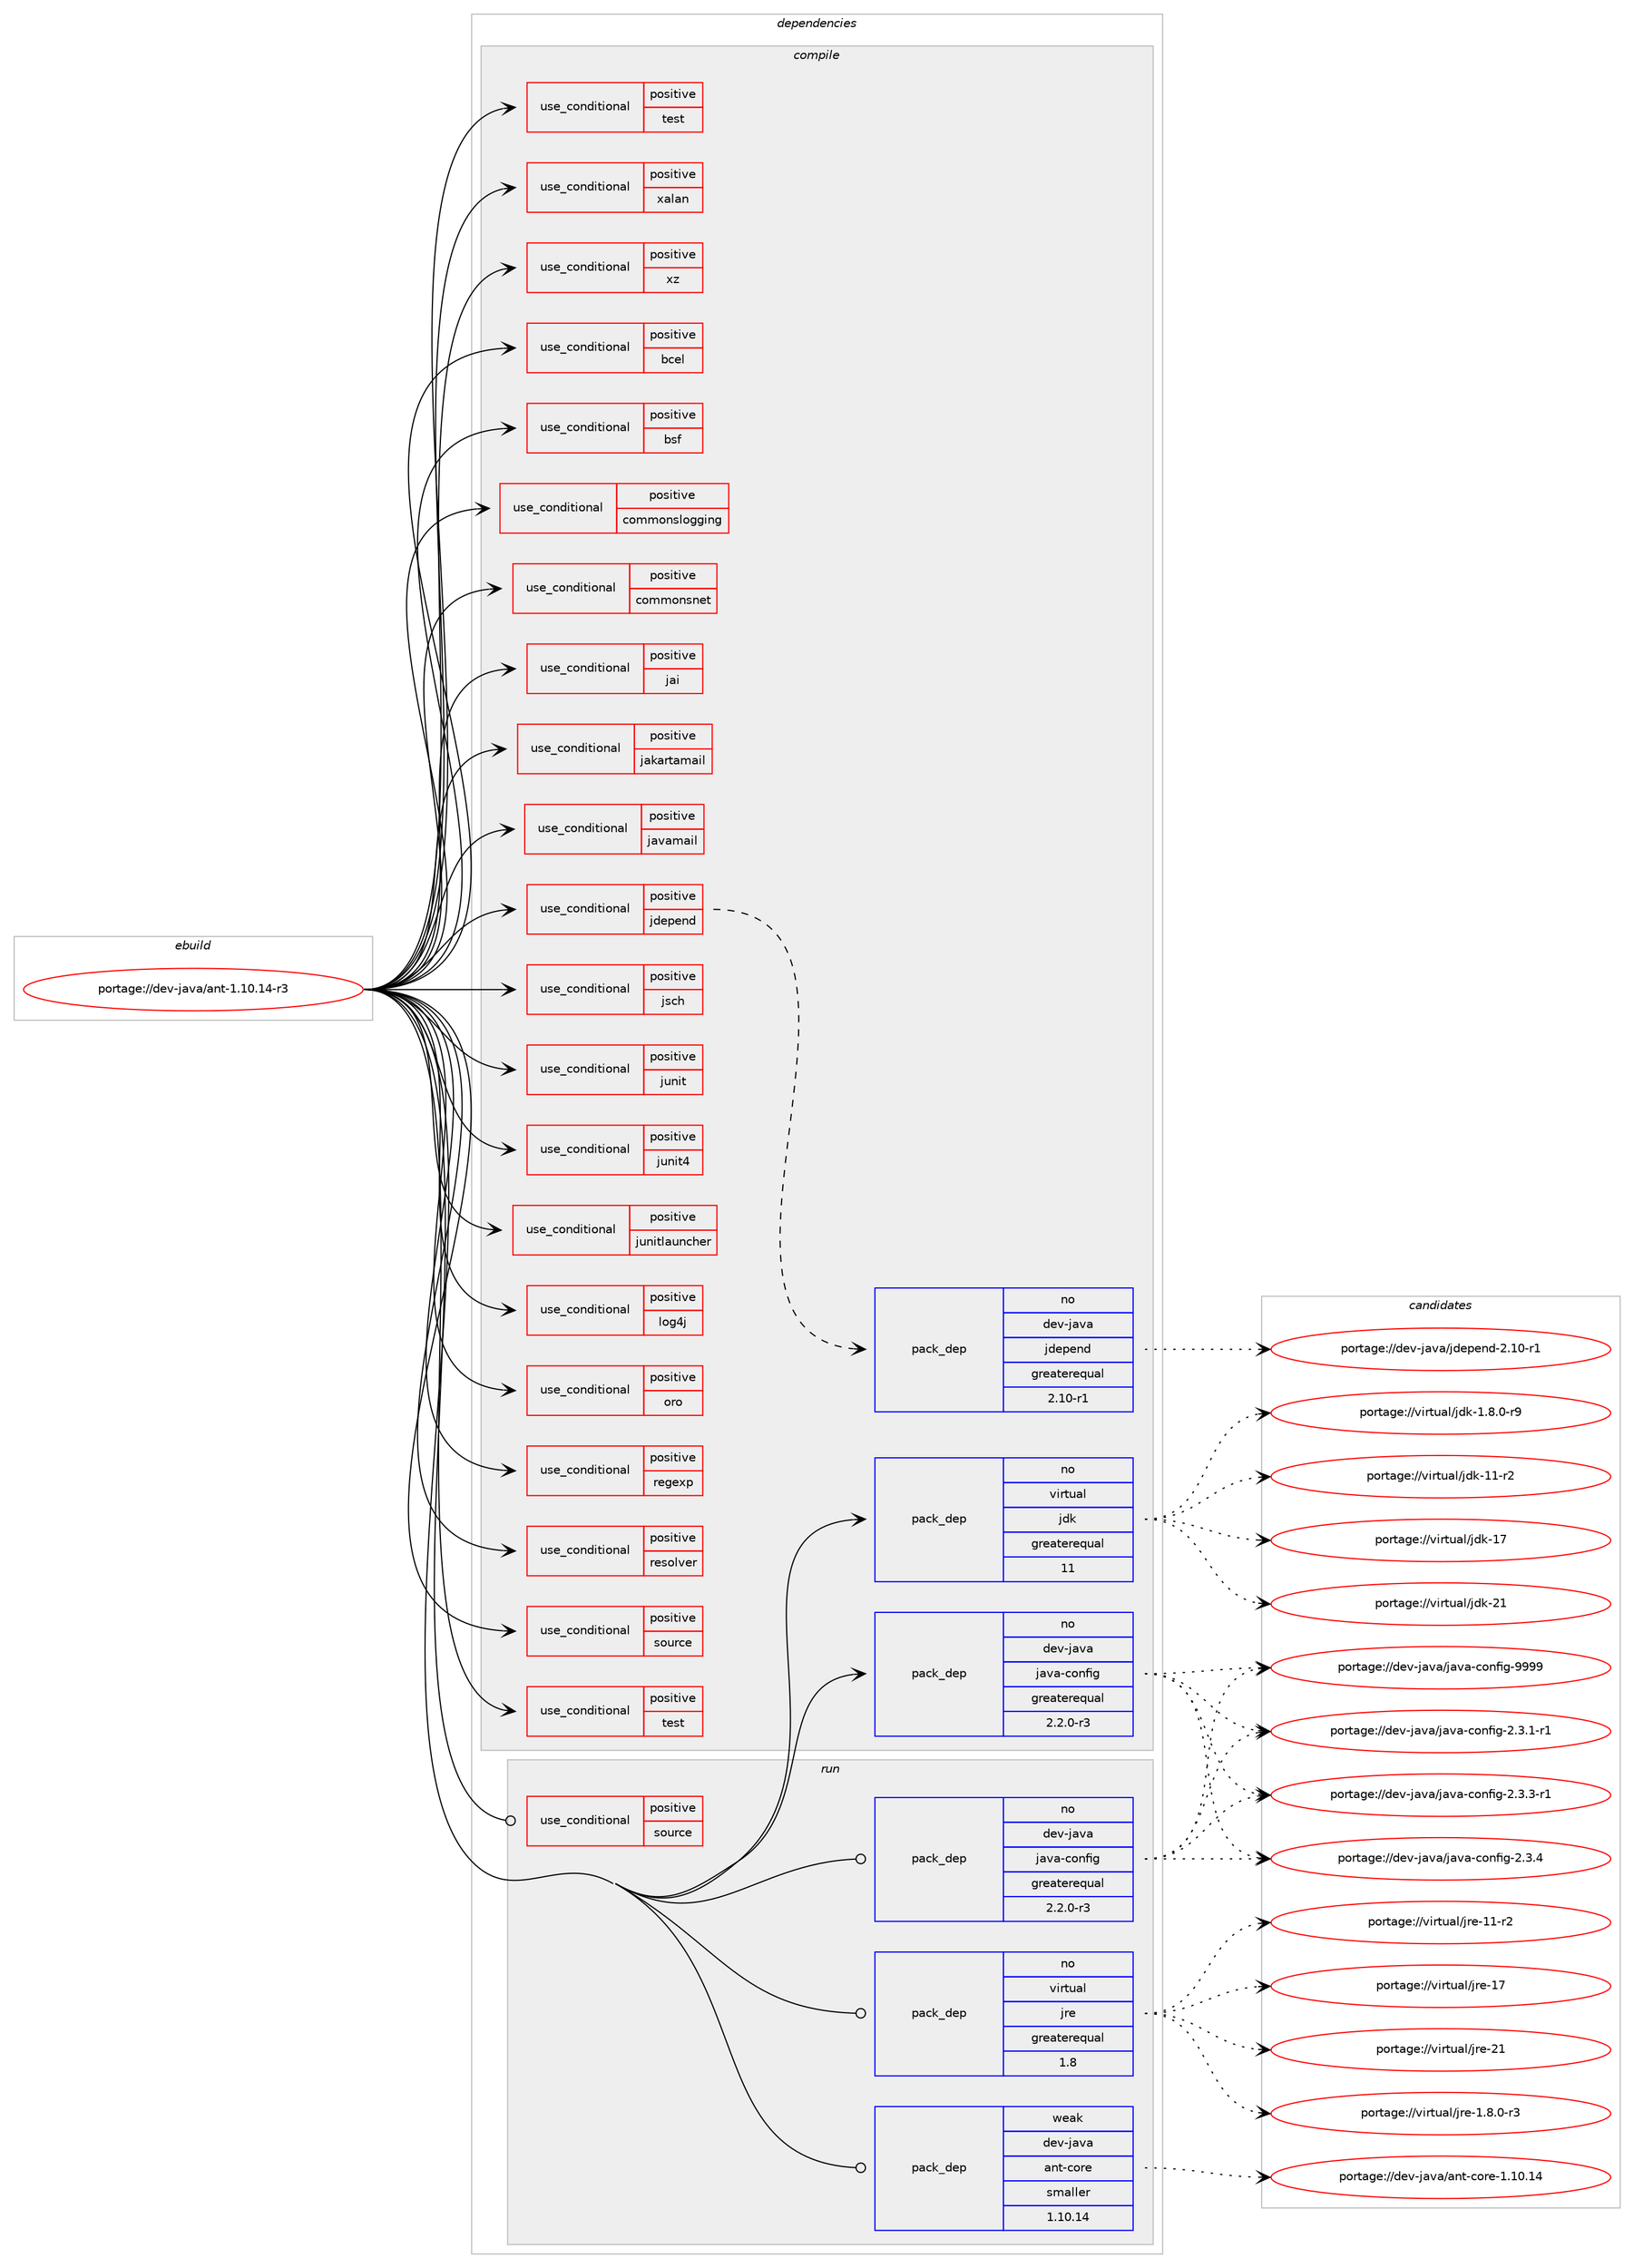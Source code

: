 digraph prolog {

# *************
# Graph options
# *************

newrank=true;
concentrate=true;
compound=true;
graph [rankdir=LR,fontname=Helvetica,fontsize=10,ranksep=1.5];#, ranksep=2.5, nodesep=0.2];
edge  [arrowhead=vee];
node  [fontname=Helvetica,fontsize=10];

# **********
# The ebuild
# **********

subgraph cluster_leftcol {
color=gray;
rank=same;
label=<<i>ebuild</i>>;
id [label="portage://dev-java/ant-1.10.14-r3", color=red, width=4, href="../dev-java/ant-1.10.14-r3.svg"];
}

# ****************
# The dependencies
# ****************

subgraph cluster_midcol {
color=gray;
label=<<i>dependencies</i>>;
subgraph cluster_compile {
fillcolor="#eeeeee";
style=filled;
label=<<i>compile</i>>;
subgraph cond20801 {
dependency46734 [label=<<TABLE BORDER="0" CELLBORDER="1" CELLSPACING="0" CELLPADDING="4"><TR><TD ROWSPAN="3" CELLPADDING="10">use_conditional</TD></TR><TR><TD>positive</TD></TR><TR><TD>bcel</TD></TR></TABLE>>, shape=none, color=red];
# *** BEGIN UNKNOWN DEPENDENCY TYPE (TODO) ***
# dependency46734 -> package_dependency(portage://dev-java/ant-1.10.14-r3,install,no,dev-java,bcel,none,[,,],[slot(0)],[])
# *** END UNKNOWN DEPENDENCY TYPE (TODO) ***

}
id:e -> dependency46734:w [weight=20,style="solid",arrowhead="vee"];
subgraph cond20802 {
dependency46735 [label=<<TABLE BORDER="0" CELLBORDER="1" CELLSPACING="0" CELLPADDING="4"><TR><TD ROWSPAN="3" CELLPADDING="10">use_conditional</TD></TR><TR><TD>positive</TD></TR><TR><TD>bsf</TD></TR></TABLE>>, shape=none, color=red];
# *** BEGIN UNKNOWN DEPENDENCY TYPE (TODO) ***
# dependency46735 -> package_dependency(portage://dev-java/ant-1.10.14-r3,install,no,dev-java,bsf,none,[,,],[slot(2.3)],[])
# *** END UNKNOWN DEPENDENCY TYPE (TODO) ***

}
id:e -> dependency46735:w [weight=20,style="solid",arrowhead="vee"];
subgraph cond20803 {
dependency46736 [label=<<TABLE BORDER="0" CELLBORDER="1" CELLSPACING="0" CELLPADDING="4"><TR><TD ROWSPAN="3" CELLPADDING="10">use_conditional</TD></TR><TR><TD>positive</TD></TR><TR><TD>commonslogging</TD></TR></TABLE>>, shape=none, color=red];
# *** BEGIN UNKNOWN DEPENDENCY TYPE (TODO) ***
# dependency46736 -> package_dependency(portage://dev-java/ant-1.10.14-r3,install,no,dev-java,commons-logging,none,[,,],[slot(0)],[])
# *** END UNKNOWN DEPENDENCY TYPE (TODO) ***

}
id:e -> dependency46736:w [weight=20,style="solid",arrowhead="vee"];
subgraph cond20804 {
dependency46737 [label=<<TABLE BORDER="0" CELLBORDER="1" CELLSPACING="0" CELLPADDING="4"><TR><TD ROWSPAN="3" CELLPADDING="10">use_conditional</TD></TR><TR><TD>positive</TD></TR><TR><TD>commonsnet</TD></TR></TABLE>>, shape=none, color=red];
# *** BEGIN UNKNOWN DEPENDENCY TYPE (TODO) ***
# dependency46737 -> package_dependency(portage://dev-java/ant-1.10.14-r3,install,no,dev-java,commons-net,none,[,,],[slot(0)],[])
# *** END UNKNOWN DEPENDENCY TYPE (TODO) ***

}
id:e -> dependency46737:w [weight=20,style="solid",arrowhead="vee"];
subgraph cond20805 {
dependency46738 [label=<<TABLE BORDER="0" CELLBORDER="1" CELLSPACING="0" CELLPADDING="4"><TR><TD ROWSPAN="3" CELLPADDING="10">use_conditional</TD></TR><TR><TD>positive</TD></TR><TR><TD>jai</TD></TR></TABLE>>, shape=none, color=red];
# *** BEGIN UNKNOWN DEPENDENCY TYPE (TODO) ***
# dependency46738 -> package_dependency(portage://dev-java/ant-1.10.14-r3,install,no,dev-java,sun-jai-bin,none,[,,],[slot(0)],[])
# *** END UNKNOWN DEPENDENCY TYPE (TODO) ***

}
id:e -> dependency46738:w [weight=20,style="solid",arrowhead="vee"];
subgraph cond20806 {
dependency46739 [label=<<TABLE BORDER="0" CELLBORDER="1" CELLSPACING="0" CELLPADDING="4"><TR><TD ROWSPAN="3" CELLPADDING="10">use_conditional</TD></TR><TR><TD>positive</TD></TR><TR><TD>jakartamail</TD></TR></TABLE>>, shape=none, color=red];
# *** BEGIN UNKNOWN DEPENDENCY TYPE (TODO) ***
# dependency46739 -> package_dependency(portage://dev-java/ant-1.10.14-r3,install,no,dev-java,jakarta-mail,none,[,,],[slot(0)],[])
# *** END UNKNOWN DEPENDENCY TYPE (TODO) ***

}
id:e -> dependency46739:w [weight=20,style="solid",arrowhead="vee"];
subgraph cond20807 {
dependency46740 [label=<<TABLE BORDER="0" CELLBORDER="1" CELLSPACING="0" CELLPADDING="4"><TR><TD ROWSPAN="3" CELLPADDING="10">use_conditional</TD></TR><TR><TD>positive</TD></TR><TR><TD>javamail</TD></TR></TABLE>>, shape=none, color=red];
# *** BEGIN UNKNOWN DEPENDENCY TYPE (TODO) ***
# dependency46740 -> package_dependency(portage://dev-java/ant-1.10.14-r3,install,no,dev-java,jakarta-activation-api,none,[,,],[slot(1)],[])
# *** END UNKNOWN DEPENDENCY TYPE (TODO) ***

# *** BEGIN UNKNOWN DEPENDENCY TYPE (TODO) ***
# dependency46740 -> package_dependency(portage://dev-java/ant-1.10.14-r3,install,no,dev-java,javax-mail,none,[,,],[slot(0)],[])
# *** END UNKNOWN DEPENDENCY TYPE (TODO) ***

}
id:e -> dependency46740:w [weight=20,style="solid",arrowhead="vee"];
subgraph cond20808 {
dependency46741 [label=<<TABLE BORDER="0" CELLBORDER="1" CELLSPACING="0" CELLPADDING="4"><TR><TD ROWSPAN="3" CELLPADDING="10">use_conditional</TD></TR><TR><TD>positive</TD></TR><TR><TD>jdepend</TD></TR></TABLE>>, shape=none, color=red];
subgraph pack24909 {
dependency46742 [label=<<TABLE BORDER="0" CELLBORDER="1" CELLSPACING="0" CELLPADDING="4" WIDTH="220"><TR><TD ROWSPAN="6" CELLPADDING="30">pack_dep</TD></TR><TR><TD WIDTH="110">no</TD></TR><TR><TD>dev-java</TD></TR><TR><TD>jdepend</TD></TR><TR><TD>greaterequal</TD></TR><TR><TD>2.10-r1</TD></TR></TABLE>>, shape=none, color=blue];
}
dependency46741:e -> dependency46742:w [weight=20,style="dashed",arrowhead="vee"];
}
id:e -> dependency46741:w [weight=20,style="solid",arrowhead="vee"];
subgraph cond20809 {
dependency46743 [label=<<TABLE BORDER="0" CELLBORDER="1" CELLSPACING="0" CELLPADDING="4"><TR><TD ROWSPAN="3" CELLPADDING="10">use_conditional</TD></TR><TR><TD>positive</TD></TR><TR><TD>jsch</TD></TR></TABLE>>, shape=none, color=red];
# *** BEGIN UNKNOWN DEPENDENCY TYPE (TODO) ***
# dependency46743 -> package_dependency(portage://dev-java/ant-1.10.14-r3,install,no,dev-java,jsch,none,[,,],[slot(0)],[])
# *** END UNKNOWN DEPENDENCY TYPE (TODO) ***

}
id:e -> dependency46743:w [weight=20,style="solid",arrowhead="vee"];
subgraph cond20810 {
dependency46744 [label=<<TABLE BORDER="0" CELLBORDER="1" CELLSPACING="0" CELLPADDING="4"><TR><TD ROWSPAN="3" CELLPADDING="10">use_conditional</TD></TR><TR><TD>positive</TD></TR><TR><TD>junit</TD></TR></TABLE>>, shape=none, color=red];
# *** BEGIN UNKNOWN DEPENDENCY TYPE (TODO) ***
# dependency46744 -> package_dependency(portage://dev-java/ant-1.10.14-r3,install,no,dev-java,junit,none,[,,],[slot(4)],[])
# *** END UNKNOWN DEPENDENCY TYPE (TODO) ***

}
id:e -> dependency46744:w [weight=20,style="solid",arrowhead="vee"];
subgraph cond20811 {
dependency46745 [label=<<TABLE BORDER="0" CELLBORDER="1" CELLSPACING="0" CELLPADDING="4"><TR><TD ROWSPAN="3" CELLPADDING="10">use_conditional</TD></TR><TR><TD>positive</TD></TR><TR><TD>junit4</TD></TR></TABLE>>, shape=none, color=red];
# *** BEGIN UNKNOWN DEPENDENCY TYPE (TODO) ***
# dependency46745 -> package_dependency(portage://dev-java/ant-1.10.14-r3,install,no,dev-java,junit,none,[,,],[slot(4)],[])
# *** END UNKNOWN DEPENDENCY TYPE (TODO) ***

}
id:e -> dependency46745:w [weight=20,style="solid",arrowhead="vee"];
subgraph cond20812 {
dependency46746 [label=<<TABLE BORDER="0" CELLBORDER="1" CELLSPACING="0" CELLPADDING="4"><TR><TD ROWSPAN="3" CELLPADDING="10">use_conditional</TD></TR><TR><TD>positive</TD></TR><TR><TD>junitlauncher</TD></TR></TABLE>>, shape=none, color=red];
# *** BEGIN UNKNOWN DEPENDENCY TYPE (TODO) ***
# dependency46746 -> package_dependency(portage://dev-java/ant-1.10.14-r3,install,no,dev-java,junit,none,[,,],[slot(5)],[use(enable(vintage),none)])
# *** END UNKNOWN DEPENDENCY TYPE (TODO) ***

}
id:e -> dependency46746:w [weight=20,style="solid",arrowhead="vee"];
subgraph cond20813 {
dependency46747 [label=<<TABLE BORDER="0" CELLBORDER="1" CELLSPACING="0" CELLPADDING="4"><TR><TD ROWSPAN="3" CELLPADDING="10">use_conditional</TD></TR><TR><TD>positive</TD></TR><TR><TD>log4j</TD></TR></TABLE>>, shape=none, color=red];
# *** BEGIN UNKNOWN DEPENDENCY TYPE (TODO) ***
# dependency46747 -> package_dependency(portage://dev-java/ant-1.10.14-r3,install,no,dev-java,log4j-12-api,none,[,,],[slot(2)],[])
# *** END UNKNOWN DEPENDENCY TYPE (TODO) ***

}
id:e -> dependency46747:w [weight=20,style="solid",arrowhead="vee"];
subgraph cond20814 {
dependency46748 [label=<<TABLE BORDER="0" CELLBORDER="1" CELLSPACING="0" CELLPADDING="4"><TR><TD ROWSPAN="3" CELLPADDING="10">use_conditional</TD></TR><TR><TD>positive</TD></TR><TR><TD>oro</TD></TR></TABLE>>, shape=none, color=red];
# *** BEGIN UNKNOWN DEPENDENCY TYPE (TODO) ***
# dependency46748 -> package_dependency(portage://dev-java/ant-1.10.14-r3,install,no,dev-java,jakarta-oro,none,[,,],[slot(2.0)],[])
# *** END UNKNOWN DEPENDENCY TYPE (TODO) ***

}
id:e -> dependency46748:w [weight=20,style="solid",arrowhead="vee"];
subgraph cond20815 {
dependency46749 [label=<<TABLE BORDER="0" CELLBORDER="1" CELLSPACING="0" CELLPADDING="4"><TR><TD ROWSPAN="3" CELLPADDING="10">use_conditional</TD></TR><TR><TD>positive</TD></TR><TR><TD>regexp</TD></TR></TABLE>>, shape=none, color=red];
# *** BEGIN UNKNOWN DEPENDENCY TYPE (TODO) ***
# dependency46749 -> package_dependency(portage://dev-java/ant-1.10.14-r3,install,no,dev-java,jakarta-regexp,none,[,,],[slot(1.4)],[])
# *** END UNKNOWN DEPENDENCY TYPE (TODO) ***

}
id:e -> dependency46749:w [weight=20,style="solid",arrowhead="vee"];
subgraph cond20816 {
dependency46750 [label=<<TABLE BORDER="0" CELLBORDER="1" CELLSPACING="0" CELLPADDING="4"><TR><TD ROWSPAN="3" CELLPADDING="10">use_conditional</TD></TR><TR><TD>positive</TD></TR><TR><TD>resolver</TD></TR></TABLE>>, shape=none, color=red];
# *** BEGIN UNKNOWN DEPENDENCY TYPE (TODO) ***
# dependency46750 -> package_dependency(portage://dev-java/ant-1.10.14-r3,install,no,dev-java,xml-commons-resolver,none,[,,],[slot(0)],[])
# *** END UNKNOWN DEPENDENCY TYPE (TODO) ***

}
id:e -> dependency46750:w [weight=20,style="solid",arrowhead="vee"];
subgraph cond20817 {
dependency46751 [label=<<TABLE BORDER="0" CELLBORDER="1" CELLSPACING="0" CELLPADDING="4"><TR><TD ROWSPAN="3" CELLPADDING="10">use_conditional</TD></TR><TR><TD>positive</TD></TR><TR><TD>source</TD></TR></TABLE>>, shape=none, color=red];
# *** BEGIN UNKNOWN DEPENDENCY TYPE (TODO) ***
# dependency46751 -> package_dependency(portage://dev-java/ant-1.10.14-r3,install,no,app-arch,zip,none,[,,],[],[])
# *** END UNKNOWN DEPENDENCY TYPE (TODO) ***

}
id:e -> dependency46751:w [weight=20,style="solid",arrowhead="vee"];
subgraph cond20818 {
dependency46752 [label=<<TABLE BORDER="0" CELLBORDER="1" CELLSPACING="0" CELLPADDING="4"><TR><TD ROWSPAN="3" CELLPADDING="10">use_conditional</TD></TR><TR><TD>positive</TD></TR><TR><TD>test</TD></TR></TABLE>>, shape=none, color=red];
# *** BEGIN UNKNOWN DEPENDENCY TYPE (TODO) ***
# dependency46752 -> package_dependency(portage://dev-java/ant-1.10.14-r3,install,no,dev-java,antunit,none,[,,],[slot(0)],[])
# *** END UNKNOWN DEPENDENCY TYPE (TODO) ***

# *** BEGIN UNKNOWN DEPENDENCY TYPE (TODO) ***
# dependency46752 -> package_dependency(portage://dev-java/ant-1.10.14-r3,install,no,dev-java,bsf,none,[,,],[slot(2.3)],[use(enable(javascript),none)])
# *** END UNKNOWN DEPENDENCY TYPE (TODO) ***

# *** BEGIN UNKNOWN DEPENDENCY TYPE (TODO) ***
# dependency46752 -> package_dependency(portage://dev-java/ant-1.10.14-r3,install,no,dev-java,bsh,none,[,,],[slot(0)],[])
# *** END UNKNOWN DEPENDENCY TYPE (TODO) ***

# *** BEGIN UNKNOWN DEPENDENCY TYPE (TODO) ***
# dependency46752 -> package_dependency(portage://dev-java/ant-1.10.14-r3,install,no,dev-java,hamcrest-library,none,[,,],[slot(1.3)],[])
# *** END UNKNOWN DEPENDENCY TYPE (TODO) ***

# *** BEGIN UNKNOWN DEPENDENCY TYPE (TODO) ***
# dependency46752 -> package_dependency(portage://dev-java/ant-1.10.14-r3,install,no,dev-java,xerces,none,[,,],[slot(2)],[])
# *** END UNKNOWN DEPENDENCY TYPE (TODO) ***

}
id:e -> dependency46752:w [weight=20,style="solid",arrowhead="vee"];
subgraph cond20819 {
dependency46753 [label=<<TABLE BORDER="0" CELLBORDER="1" CELLSPACING="0" CELLPADDING="4"><TR><TD ROWSPAN="3" CELLPADDING="10">use_conditional</TD></TR><TR><TD>positive</TD></TR><TR><TD>test</TD></TR></TABLE>>, shape=none, color=red];
# *** BEGIN UNKNOWN DEPENDENCY TYPE (TODO) ***
# dependency46753 -> package_dependency(portage://dev-java/ant-1.10.14-r3,install,no,dev-java,junit,none,[,,],[slot(4)],[])
# *** END UNKNOWN DEPENDENCY TYPE (TODO) ***

}
id:e -> dependency46753:w [weight=20,style="solid",arrowhead="vee"];
subgraph cond20820 {
dependency46754 [label=<<TABLE BORDER="0" CELLBORDER="1" CELLSPACING="0" CELLPADDING="4"><TR><TD ROWSPAN="3" CELLPADDING="10">use_conditional</TD></TR><TR><TD>positive</TD></TR><TR><TD>xalan</TD></TR></TABLE>>, shape=none, color=red];
# *** BEGIN UNKNOWN DEPENDENCY TYPE (TODO) ***
# dependency46754 -> package_dependency(portage://dev-java/ant-1.10.14-r3,install,no,dev-java,xalan,none,[,,],[slot(0)],[])
# *** END UNKNOWN DEPENDENCY TYPE (TODO) ***

# *** BEGIN UNKNOWN DEPENDENCY TYPE (TODO) ***
# dependency46754 -> package_dependency(portage://dev-java/ant-1.10.14-r3,install,no,dev-java,xalan-serializer,none,[,,],[slot(0)],[])
# *** END UNKNOWN DEPENDENCY TYPE (TODO) ***

}
id:e -> dependency46754:w [weight=20,style="solid",arrowhead="vee"];
subgraph cond20821 {
dependency46755 [label=<<TABLE BORDER="0" CELLBORDER="1" CELLSPACING="0" CELLPADDING="4"><TR><TD ROWSPAN="3" CELLPADDING="10">use_conditional</TD></TR><TR><TD>positive</TD></TR><TR><TD>xz</TD></TR></TABLE>>, shape=none, color=red];
# *** BEGIN UNKNOWN DEPENDENCY TYPE (TODO) ***
# dependency46755 -> package_dependency(portage://dev-java/ant-1.10.14-r3,install,no,dev-java,xz-java,none,[,,],[slot(0)],[])
# *** END UNKNOWN DEPENDENCY TYPE (TODO) ***

}
id:e -> dependency46755:w [weight=20,style="solid",arrowhead="vee"];
subgraph pack24910 {
dependency46756 [label=<<TABLE BORDER="0" CELLBORDER="1" CELLSPACING="0" CELLPADDING="4" WIDTH="220"><TR><TD ROWSPAN="6" CELLPADDING="30">pack_dep</TD></TR><TR><TD WIDTH="110">no</TD></TR><TR><TD>dev-java</TD></TR><TR><TD>java-config</TD></TR><TR><TD>greaterequal</TD></TR><TR><TD>2.2.0-r3</TD></TR></TABLE>>, shape=none, color=blue];
}
id:e -> dependency46756:w [weight=20,style="solid",arrowhead="vee"];
subgraph pack24911 {
dependency46757 [label=<<TABLE BORDER="0" CELLBORDER="1" CELLSPACING="0" CELLPADDING="4" WIDTH="220"><TR><TD ROWSPAN="6" CELLPADDING="30">pack_dep</TD></TR><TR><TD WIDTH="110">no</TD></TR><TR><TD>virtual</TD></TR><TR><TD>jdk</TD></TR><TR><TD>greaterequal</TD></TR><TR><TD>11</TD></TR></TABLE>>, shape=none, color=blue];
}
id:e -> dependency46757:w [weight=20,style="solid",arrowhead="vee"];
}
subgraph cluster_compileandrun {
fillcolor="#eeeeee";
style=filled;
label=<<i>compile and run</i>>;
}
subgraph cluster_run {
fillcolor="#eeeeee";
style=filled;
label=<<i>run</i>>;
subgraph cond20822 {
dependency46758 [label=<<TABLE BORDER="0" CELLBORDER="1" CELLSPACING="0" CELLPADDING="4"><TR><TD ROWSPAN="3" CELLPADDING="10">use_conditional</TD></TR><TR><TD>positive</TD></TR><TR><TD>source</TD></TR></TABLE>>, shape=none, color=red];
# *** BEGIN UNKNOWN DEPENDENCY TYPE (TODO) ***
# dependency46758 -> package_dependency(portage://dev-java/ant-1.10.14-r3,run,no,app-arch,zip,none,[,,],[],[])
# *** END UNKNOWN DEPENDENCY TYPE (TODO) ***

}
id:e -> dependency46758:w [weight=20,style="solid",arrowhead="odot"];
subgraph pack24912 {
dependency46759 [label=<<TABLE BORDER="0" CELLBORDER="1" CELLSPACING="0" CELLPADDING="4" WIDTH="220"><TR><TD ROWSPAN="6" CELLPADDING="30">pack_dep</TD></TR><TR><TD WIDTH="110">no</TD></TR><TR><TD>dev-java</TD></TR><TR><TD>java-config</TD></TR><TR><TD>greaterequal</TD></TR><TR><TD>2.2.0-r3</TD></TR></TABLE>>, shape=none, color=blue];
}
id:e -> dependency46759:w [weight=20,style="solid",arrowhead="odot"];
subgraph pack24913 {
dependency46760 [label=<<TABLE BORDER="0" CELLBORDER="1" CELLSPACING="0" CELLPADDING="4" WIDTH="220"><TR><TD ROWSPAN="6" CELLPADDING="30">pack_dep</TD></TR><TR><TD WIDTH="110">no</TD></TR><TR><TD>virtual</TD></TR><TR><TD>jre</TD></TR><TR><TD>greaterequal</TD></TR><TR><TD>1.8</TD></TR></TABLE>>, shape=none, color=blue];
}
id:e -> dependency46760:w [weight=20,style="solid",arrowhead="odot"];
# *** BEGIN UNKNOWN DEPENDENCY TYPE (TODO) ***
# id -> package_dependency(portage://dev-java/ant-1.10.14-r3,run,weak,dev-java,ant-antlr,none,[,,],[],[])
# *** END UNKNOWN DEPENDENCY TYPE (TODO) ***

# *** BEGIN UNKNOWN DEPENDENCY TYPE (TODO) ***
# id -> package_dependency(portage://dev-java/ant-1.10.14-r3,run,weak,dev-java,ant-apache-bcel,none,[,,],[],[])
# *** END UNKNOWN DEPENDENCY TYPE (TODO) ***

# *** BEGIN UNKNOWN DEPENDENCY TYPE (TODO) ***
# id -> package_dependency(portage://dev-java/ant-1.10.14-r3,run,weak,dev-java,ant-apache-bsf,none,[,,],[],[])
# *** END UNKNOWN DEPENDENCY TYPE (TODO) ***

# *** BEGIN UNKNOWN DEPENDENCY TYPE (TODO) ***
# id -> package_dependency(portage://dev-java/ant-1.10.14-r3,run,weak,dev-java,ant-apache-log4j,none,[,,],[],[])
# *** END UNKNOWN DEPENDENCY TYPE (TODO) ***

# *** BEGIN UNKNOWN DEPENDENCY TYPE (TODO) ***
# id -> package_dependency(portage://dev-java/ant-1.10.14-r3,run,weak,dev-java,ant-apache-oro,none,[,,],[],[])
# *** END UNKNOWN DEPENDENCY TYPE (TODO) ***

# *** BEGIN UNKNOWN DEPENDENCY TYPE (TODO) ***
# id -> package_dependency(portage://dev-java/ant-1.10.14-r3,run,weak,dev-java,ant-apache-regexp,none,[,,],[],[])
# *** END UNKNOWN DEPENDENCY TYPE (TODO) ***

# *** BEGIN UNKNOWN DEPENDENCY TYPE (TODO) ***
# id -> package_dependency(portage://dev-java/ant-1.10.14-r3,run,weak,dev-java,ant-apache-resolver,none,[,,],[],[])
# *** END UNKNOWN DEPENDENCY TYPE (TODO) ***

# *** BEGIN UNKNOWN DEPENDENCY TYPE (TODO) ***
# id -> package_dependency(portage://dev-java/ant-1.10.14-r3,run,weak,dev-java,ant-apache-xalan2,none,[,,],[],[])
# *** END UNKNOWN DEPENDENCY TYPE (TODO) ***

# *** BEGIN UNKNOWN DEPENDENCY TYPE (TODO) ***
# id -> package_dependency(portage://dev-java/ant-1.10.14-r3,run,weak,dev-java,ant-commons-logging,none,[,,],[],[])
# *** END UNKNOWN DEPENDENCY TYPE (TODO) ***

# *** BEGIN UNKNOWN DEPENDENCY TYPE (TODO) ***
# id -> package_dependency(portage://dev-java/ant-1.10.14-r3,run,weak,dev-java,ant-commons-net,none,[,,],[],[])
# *** END UNKNOWN DEPENDENCY TYPE (TODO) ***

subgraph pack24914 {
dependency46761 [label=<<TABLE BORDER="0" CELLBORDER="1" CELLSPACING="0" CELLPADDING="4" WIDTH="220"><TR><TD ROWSPAN="6" CELLPADDING="30">pack_dep</TD></TR><TR><TD WIDTH="110">weak</TD></TR><TR><TD>dev-java</TD></TR><TR><TD>ant-core</TD></TR><TR><TD>smaller</TD></TR><TR><TD>1.10.14</TD></TR></TABLE>>, shape=none, color=blue];
}
id:e -> dependency46761:w [weight=20,style="solid",arrowhead="odot"];
# *** BEGIN UNKNOWN DEPENDENCY TYPE (TODO) ***
# id -> package_dependency(portage://dev-java/ant-1.10.14-r3,run,weak,dev-java,ant-jai,none,[,,],[],[])
# *** END UNKNOWN DEPENDENCY TYPE (TODO) ***

# *** BEGIN UNKNOWN DEPENDENCY TYPE (TODO) ***
# id -> package_dependency(portage://dev-java/ant-1.10.14-r3,run,weak,dev-java,ant-javamail,none,[,,],[],[])
# *** END UNKNOWN DEPENDENCY TYPE (TODO) ***

# *** BEGIN UNKNOWN DEPENDENCY TYPE (TODO) ***
# id -> package_dependency(portage://dev-java/ant-1.10.14-r3,run,weak,dev-java,ant-jdepend,none,[,,],[],[])
# *** END UNKNOWN DEPENDENCY TYPE (TODO) ***

# *** BEGIN UNKNOWN DEPENDENCY TYPE (TODO) ***
# id -> package_dependency(portage://dev-java/ant-1.10.14-r3,run,weak,dev-java,ant-jmf,none,[,,],[],[])
# *** END UNKNOWN DEPENDENCY TYPE (TODO) ***

# *** BEGIN UNKNOWN DEPENDENCY TYPE (TODO) ***
# id -> package_dependency(portage://dev-java/ant-1.10.14-r3,run,weak,dev-java,ant-jsch,none,[,,],[],[])
# *** END UNKNOWN DEPENDENCY TYPE (TODO) ***

# *** BEGIN UNKNOWN DEPENDENCY TYPE (TODO) ***
# id -> package_dependency(portage://dev-java/ant-1.10.14-r3,run,weak,dev-java,ant-junit,none,[,,],[],[])
# *** END UNKNOWN DEPENDENCY TYPE (TODO) ***

# *** BEGIN UNKNOWN DEPENDENCY TYPE (TODO) ***
# id -> package_dependency(portage://dev-java/ant-1.10.14-r3,run,weak,dev-java,ant-junit4,none,[,,],[],[])
# *** END UNKNOWN DEPENDENCY TYPE (TODO) ***

# *** BEGIN UNKNOWN DEPENDENCY TYPE (TODO) ***
# id -> package_dependency(portage://dev-java/ant-1.10.14-r3,run,weak,dev-java,ant-junitlauncher,none,[,,],[],[])
# *** END UNKNOWN DEPENDENCY TYPE (TODO) ***

# *** BEGIN UNKNOWN DEPENDENCY TYPE (TODO) ***
# id -> package_dependency(portage://dev-java/ant-1.10.14-r3,run,weak,dev-java,ant-swing,none,[,,],[],[])
# *** END UNKNOWN DEPENDENCY TYPE (TODO) ***

# *** BEGIN UNKNOWN DEPENDENCY TYPE (TODO) ***
# id -> package_dependency(portage://dev-java/ant-1.10.14-r3,run,weak,dev-java,ant-testutil,none,[,,],[],[])
# *** END UNKNOWN DEPENDENCY TYPE (TODO) ***

# *** BEGIN UNKNOWN DEPENDENCY TYPE (TODO) ***
# id -> package_dependency(portage://dev-java/ant-1.10.14-r3,run,weak,dev-java,ant-xz,none,[,,],[],[])
# *** END UNKNOWN DEPENDENCY TYPE (TODO) ***

}
}

# **************
# The candidates
# **************

subgraph cluster_choices {
rank=same;
color=gray;
label=<<i>candidates</i>>;

subgraph choice24909 {
color=black;
nodesep=1;
choice1001011184510697118974710610010111210111010045504649484511449 [label="portage://dev-java/jdepend-2.10-r1", color=red, width=4,href="../dev-java/jdepend-2.10-r1.svg"];
dependency46742:e -> choice1001011184510697118974710610010111210111010045504649484511449:w [style=dotted,weight="100"];
}
subgraph choice24910 {
color=black;
nodesep=1;
choice10010111845106971189747106971189745991111101021051034550465146494511449 [label="portage://dev-java/java-config-2.3.1-r1", color=red, width=4,href="../dev-java/java-config-2.3.1-r1.svg"];
choice10010111845106971189747106971189745991111101021051034550465146514511449 [label="portage://dev-java/java-config-2.3.3-r1", color=red, width=4,href="../dev-java/java-config-2.3.3-r1.svg"];
choice1001011184510697118974710697118974599111110102105103455046514652 [label="portage://dev-java/java-config-2.3.4", color=red, width=4,href="../dev-java/java-config-2.3.4.svg"];
choice10010111845106971189747106971189745991111101021051034557575757 [label="portage://dev-java/java-config-9999", color=red, width=4,href="../dev-java/java-config-9999.svg"];
dependency46756:e -> choice10010111845106971189747106971189745991111101021051034550465146494511449:w [style=dotted,weight="100"];
dependency46756:e -> choice10010111845106971189747106971189745991111101021051034550465146514511449:w [style=dotted,weight="100"];
dependency46756:e -> choice1001011184510697118974710697118974599111110102105103455046514652:w [style=dotted,weight="100"];
dependency46756:e -> choice10010111845106971189747106971189745991111101021051034557575757:w [style=dotted,weight="100"];
}
subgraph choice24911 {
color=black;
nodesep=1;
choice11810511411611797108471061001074549465646484511457 [label="portage://virtual/jdk-1.8.0-r9", color=red, width=4,href="../virtual/jdk-1.8.0-r9.svg"];
choice11810511411611797108471061001074549494511450 [label="portage://virtual/jdk-11-r2", color=red, width=4,href="../virtual/jdk-11-r2.svg"];
choice1181051141161179710847106100107454955 [label="portage://virtual/jdk-17", color=red, width=4,href="../virtual/jdk-17.svg"];
choice1181051141161179710847106100107455049 [label="portage://virtual/jdk-21", color=red, width=4,href="../virtual/jdk-21.svg"];
dependency46757:e -> choice11810511411611797108471061001074549465646484511457:w [style=dotted,weight="100"];
dependency46757:e -> choice11810511411611797108471061001074549494511450:w [style=dotted,weight="100"];
dependency46757:e -> choice1181051141161179710847106100107454955:w [style=dotted,weight="100"];
dependency46757:e -> choice1181051141161179710847106100107455049:w [style=dotted,weight="100"];
}
subgraph choice24912 {
color=black;
nodesep=1;
choice10010111845106971189747106971189745991111101021051034550465146494511449 [label="portage://dev-java/java-config-2.3.1-r1", color=red, width=4,href="../dev-java/java-config-2.3.1-r1.svg"];
choice10010111845106971189747106971189745991111101021051034550465146514511449 [label="portage://dev-java/java-config-2.3.3-r1", color=red, width=4,href="../dev-java/java-config-2.3.3-r1.svg"];
choice1001011184510697118974710697118974599111110102105103455046514652 [label="portage://dev-java/java-config-2.3.4", color=red, width=4,href="../dev-java/java-config-2.3.4.svg"];
choice10010111845106971189747106971189745991111101021051034557575757 [label="portage://dev-java/java-config-9999", color=red, width=4,href="../dev-java/java-config-9999.svg"];
dependency46759:e -> choice10010111845106971189747106971189745991111101021051034550465146494511449:w [style=dotted,weight="100"];
dependency46759:e -> choice10010111845106971189747106971189745991111101021051034550465146514511449:w [style=dotted,weight="100"];
dependency46759:e -> choice1001011184510697118974710697118974599111110102105103455046514652:w [style=dotted,weight="100"];
dependency46759:e -> choice10010111845106971189747106971189745991111101021051034557575757:w [style=dotted,weight="100"];
}
subgraph choice24913 {
color=black;
nodesep=1;
choice11810511411611797108471061141014549465646484511451 [label="portage://virtual/jre-1.8.0-r3", color=red, width=4,href="../virtual/jre-1.8.0-r3.svg"];
choice11810511411611797108471061141014549494511450 [label="portage://virtual/jre-11-r2", color=red, width=4,href="../virtual/jre-11-r2.svg"];
choice1181051141161179710847106114101454955 [label="portage://virtual/jre-17", color=red, width=4,href="../virtual/jre-17.svg"];
choice1181051141161179710847106114101455049 [label="portage://virtual/jre-21", color=red, width=4,href="../virtual/jre-21.svg"];
dependency46760:e -> choice11810511411611797108471061141014549465646484511451:w [style=dotted,weight="100"];
dependency46760:e -> choice11810511411611797108471061141014549494511450:w [style=dotted,weight="100"];
dependency46760:e -> choice1181051141161179710847106114101454955:w [style=dotted,weight="100"];
dependency46760:e -> choice1181051141161179710847106114101455049:w [style=dotted,weight="100"];
}
subgraph choice24914 {
color=black;
nodesep=1;
choice100101118451069711897479711011645991111141014549464948464952 [label="portage://dev-java/ant-core-1.10.14", color=red, width=4,href="../dev-java/ant-core-1.10.14.svg"];
dependency46761:e -> choice100101118451069711897479711011645991111141014549464948464952:w [style=dotted,weight="100"];
}
}

}
